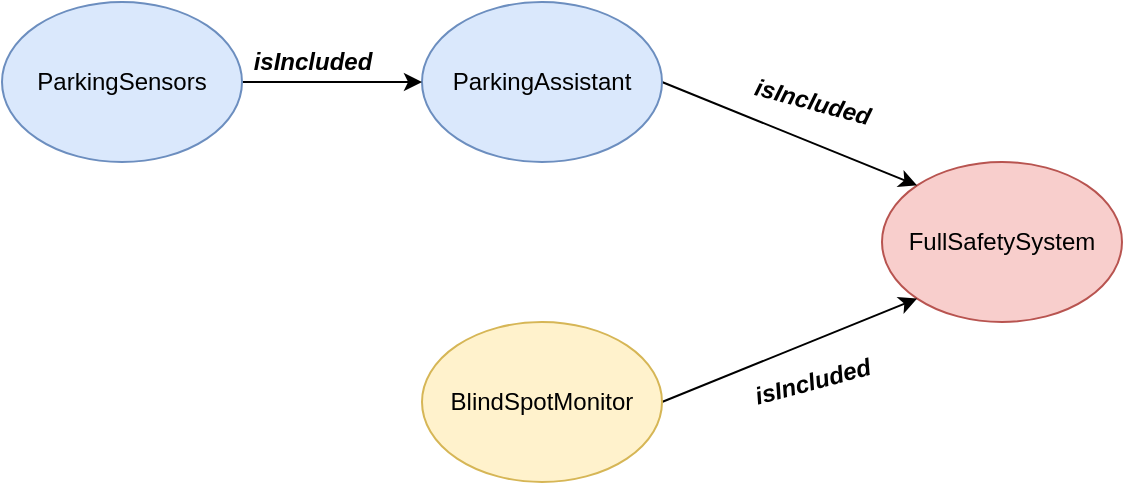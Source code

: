 <mxfile version="14.6.13" type="device"><diagram id="0b1Rlg4FVlqOqqu--WKP" name="Page-1"><mxGraphModel dx="1498" dy="860" grid="1" gridSize="10" guides="1" tooltips="1" connect="1" arrows="1" fold="1" page="1" pageScale="1" pageWidth="827" pageHeight="1169" math="0" shadow="0"><root><mxCell id="0"/><mxCell id="1" parent="0"/><mxCell id="WhnYyx7cAqyM-2c9_Pau-1" value="FullSafetySystem" style="ellipse;whiteSpace=wrap;html=1;fillColor=#f8cecc;strokeColor=#b85450;" vertex="1" parent="1"><mxGeometry x="560" y="290" width="120" height="80" as="geometry"/></mxCell><mxCell id="WhnYyx7cAqyM-2c9_Pau-7" style="rounded=0;orthogonalLoop=1;jettySize=auto;html=1;exitX=1;exitY=0.5;exitDx=0;exitDy=0;entryX=0;entryY=1;entryDx=0;entryDy=0;" edge="1" parent="1" source="WhnYyx7cAqyM-2c9_Pau-2" target="WhnYyx7cAqyM-2c9_Pau-1"><mxGeometry relative="1" as="geometry"/></mxCell><mxCell id="WhnYyx7cAqyM-2c9_Pau-2" value="BlindSpotMonitor" style="ellipse;whiteSpace=wrap;html=1;fillColor=#fff2cc;strokeColor=#d6b656;" vertex="1" parent="1"><mxGeometry x="330" y="370" width="120" height="80" as="geometry"/></mxCell><mxCell id="WhnYyx7cAqyM-2c9_Pau-6" style="rounded=0;orthogonalLoop=1;jettySize=auto;html=1;exitX=1;exitY=0.5;exitDx=0;exitDy=0;entryX=0;entryY=0;entryDx=0;entryDy=0;" edge="1" parent="1" source="WhnYyx7cAqyM-2c9_Pau-3" target="WhnYyx7cAqyM-2c9_Pau-1"><mxGeometry relative="1" as="geometry"/></mxCell><mxCell id="WhnYyx7cAqyM-2c9_Pau-3" value="ParkingAssistant" style="ellipse;whiteSpace=wrap;html=1;fillColor=#dae8fc;strokeColor=#6c8ebf;" vertex="1" parent="1"><mxGeometry x="330" y="210" width="120" height="80" as="geometry"/></mxCell><mxCell id="WhnYyx7cAqyM-2c9_Pau-5" style="edgeStyle=orthogonalEdgeStyle;rounded=0;orthogonalLoop=1;jettySize=auto;html=1;exitX=1;exitY=0.5;exitDx=0;exitDy=0;entryX=0;entryY=0.5;entryDx=0;entryDy=0;" edge="1" parent="1" source="WhnYyx7cAqyM-2c9_Pau-4" target="WhnYyx7cAqyM-2c9_Pau-3"><mxGeometry relative="1" as="geometry"/></mxCell><mxCell id="WhnYyx7cAqyM-2c9_Pau-4" value="ParkingSensors" style="ellipse;whiteSpace=wrap;html=1;fillColor=#dae8fc;strokeColor=#6c8ebf;" vertex="1" parent="1"><mxGeometry x="120" y="210" width="120" height="80" as="geometry"/></mxCell><mxCell id="WhnYyx7cAqyM-2c9_Pau-8" value="&lt;i&gt;&lt;b&gt;isIncluded&lt;/b&gt;&lt;/i&gt;" style="text;html=1;align=center;verticalAlign=middle;resizable=0;points=[];autosize=1;strokeColor=none;" vertex="1" parent="1"><mxGeometry x="240" y="230" width="70" height="20" as="geometry"/></mxCell><mxCell id="WhnYyx7cAqyM-2c9_Pau-9" value="&lt;i&gt;&lt;b&gt;isIncluded&lt;/b&gt;&lt;/i&gt;" style="text;html=1;align=center;verticalAlign=middle;resizable=0;points=[];autosize=1;strokeColor=none;rotation=15;" vertex="1" parent="1"><mxGeometry x="490" y="250" width="70" height="20" as="geometry"/></mxCell><mxCell id="WhnYyx7cAqyM-2c9_Pau-10" value="&lt;i&gt;&lt;b&gt;isIncluded&lt;/b&gt;&lt;/i&gt;" style="text;html=1;align=center;verticalAlign=middle;resizable=0;points=[];autosize=1;strokeColor=none;rotation=-15;" vertex="1" parent="1"><mxGeometry x="490" y="390" width="70" height="20" as="geometry"/></mxCell></root></mxGraphModel></diagram></mxfile>